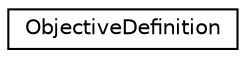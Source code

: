digraph "Graphical Class Hierarchy"
{
 // LATEX_PDF_SIZE
  edge [fontname="Helvetica",fontsize="10",labelfontname="Helvetica",labelfontsize="10"];
  node [fontname="Helvetica",fontsize="10",shape=record];
  rankdir="LR";
  Node0 [label="ObjectiveDefinition",height=0.2,width=0.4,color="black", fillcolor="white", style="filled",URL="$structoperations__research_1_1sat_1_1_objective_definition.html",tooltip=" "];
}
